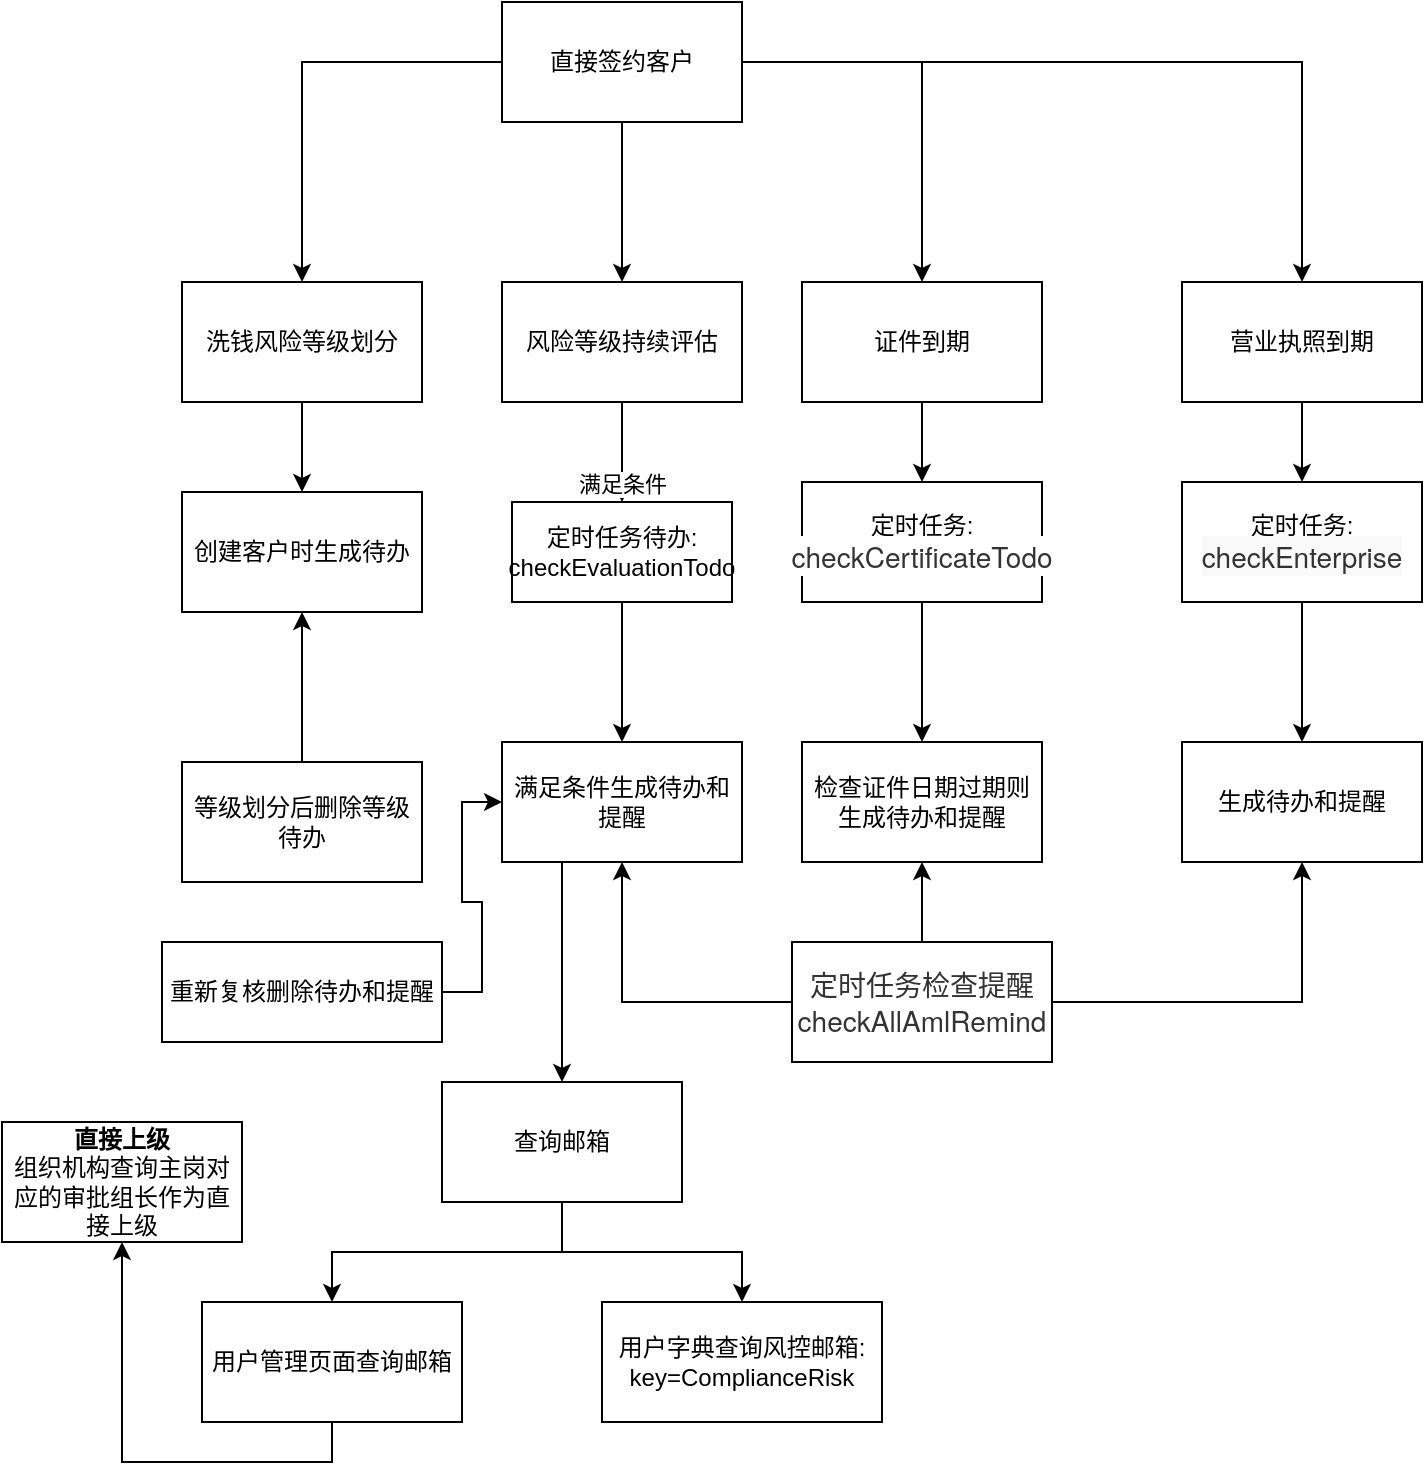 <mxfile version="20.2.3" type="github">
  <diagram id="ottksRULG6ciqNUr__1Q" name="第 1 页">
    <mxGraphModel dx="1422" dy="754" grid="1" gridSize="10" guides="1" tooltips="1" connect="1" arrows="1" fold="1" page="1" pageScale="1" pageWidth="827" pageHeight="1169" math="0" shadow="0">
      <root>
        <mxCell id="0" />
        <mxCell id="1" parent="0" />
        <mxCell id="wCgD_rgEjFfEsgJ52uTu-3" value="" style="edgeStyle=orthogonalEdgeStyle;rounded=0;orthogonalLoop=1;jettySize=auto;html=1;" parent="1" source="wCgD_rgEjFfEsgJ52uTu-1" target="wCgD_rgEjFfEsgJ52uTu-2" edge="1">
          <mxGeometry relative="1" as="geometry" />
        </mxCell>
        <mxCell id="wCgD_rgEjFfEsgJ52uTu-5" value="" style="edgeStyle=orthogonalEdgeStyle;rounded=0;orthogonalLoop=1;jettySize=auto;html=1;" parent="1" source="wCgD_rgEjFfEsgJ52uTu-1" target="wCgD_rgEjFfEsgJ52uTu-4" edge="1">
          <mxGeometry relative="1" as="geometry" />
        </mxCell>
        <mxCell id="wCgD_rgEjFfEsgJ52uTu-7" value="" style="edgeStyle=orthogonalEdgeStyle;rounded=0;orthogonalLoop=1;jettySize=auto;html=1;" parent="1" source="wCgD_rgEjFfEsgJ52uTu-1" target="wCgD_rgEjFfEsgJ52uTu-6" edge="1">
          <mxGeometry relative="1" as="geometry" />
        </mxCell>
        <mxCell id="wCgD_rgEjFfEsgJ52uTu-9" value="" style="edgeStyle=orthogonalEdgeStyle;rounded=0;orthogonalLoop=1;jettySize=auto;html=1;" parent="1" source="wCgD_rgEjFfEsgJ52uTu-1" target="wCgD_rgEjFfEsgJ52uTu-8" edge="1">
          <mxGeometry relative="1" as="geometry" />
        </mxCell>
        <mxCell id="wCgD_rgEjFfEsgJ52uTu-1" value="直接签约客户" style="rounded=0;whiteSpace=wrap;html=1;" parent="1" vertex="1">
          <mxGeometry x="320" y="90" width="120" height="60" as="geometry" />
        </mxCell>
        <mxCell id="wCgD_rgEjFfEsgJ52uTu-11" value="" style="edgeStyle=orthogonalEdgeStyle;rounded=0;orthogonalLoop=1;jettySize=auto;html=1;" parent="1" source="wCgD_rgEjFfEsgJ52uTu-2" target="wCgD_rgEjFfEsgJ52uTu-10" edge="1">
          <mxGeometry relative="1" as="geometry" />
        </mxCell>
        <mxCell id="wCgD_rgEjFfEsgJ52uTu-2" value="洗钱风险等级划分" style="rounded=0;whiteSpace=wrap;html=1;" parent="1" vertex="1">
          <mxGeometry x="160" y="230" width="120" height="60" as="geometry" />
        </mxCell>
        <mxCell id="wCgD_rgEjFfEsgJ52uTu-13" value="" style="edgeStyle=orthogonalEdgeStyle;rounded=0;orthogonalLoop=1;jettySize=auto;html=1;" parent="1" source="wCgD_rgEjFfEsgJ52uTu-4" target="wCgD_rgEjFfEsgJ52uTu-12" edge="1">
          <mxGeometry relative="1" as="geometry" />
        </mxCell>
        <mxCell id="wCgD_rgEjFfEsgJ52uTu-15" value="满足条件" style="edgeLabel;html=1;align=center;verticalAlign=middle;resizable=0;points=[];" parent="wCgD_rgEjFfEsgJ52uTu-13" vertex="1" connectable="0">
          <mxGeometry x="0.64" relative="1" as="geometry">
            <mxPoint as="offset" />
          </mxGeometry>
        </mxCell>
        <mxCell id="wCgD_rgEjFfEsgJ52uTu-4" value="风险等级持续评估" style="rounded=0;whiteSpace=wrap;html=1;" parent="1" vertex="1">
          <mxGeometry x="320" y="230" width="120" height="60" as="geometry" />
        </mxCell>
        <mxCell id="wCgD_rgEjFfEsgJ52uTu-24" value="" style="edgeStyle=orthogonalEdgeStyle;rounded=0;orthogonalLoop=1;jettySize=auto;html=1;" parent="1" source="wCgD_rgEjFfEsgJ52uTu-6" target="wCgD_rgEjFfEsgJ52uTu-23" edge="1">
          <mxGeometry relative="1" as="geometry" />
        </mxCell>
        <mxCell id="wCgD_rgEjFfEsgJ52uTu-6" value="证件到期" style="whiteSpace=wrap;html=1;rounded=0;" parent="1" vertex="1">
          <mxGeometry x="470" y="230" width="120" height="60" as="geometry" />
        </mxCell>
        <mxCell id="wCgD_rgEjFfEsgJ52uTu-36" value="" style="edgeStyle=orthogonalEdgeStyle;rounded=0;orthogonalLoop=1;jettySize=auto;html=1;" parent="1" source="wCgD_rgEjFfEsgJ52uTu-8" target="wCgD_rgEjFfEsgJ52uTu-35" edge="1">
          <mxGeometry relative="1" as="geometry" />
        </mxCell>
        <mxCell id="wCgD_rgEjFfEsgJ52uTu-8" value="营业执照到期" style="whiteSpace=wrap;html=1;rounded=0;" parent="1" vertex="1">
          <mxGeometry x="660" y="230" width="120" height="60" as="geometry" />
        </mxCell>
        <mxCell id="wCgD_rgEjFfEsgJ52uTu-10" value="创建客户时生成待办" style="whiteSpace=wrap;html=1;rounded=0;" parent="1" vertex="1">
          <mxGeometry x="160" y="335" width="120" height="60" as="geometry" />
        </mxCell>
        <mxCell id="wCgD_rgEjFfEsgJ52uTu-16" style="edgeStyle=orthogonalEdgeStyle;rounded=0;orthogonalLoop=1;jettySize=auto;html=1;entryX=0.5;entryY=0;entryDx=0;entryDy=0;" parent="1" source="wCgD_rgEjFfEsgJ52uTu-12" target="wCgD_rgEjFfEsgJ52uTu-17" edge="1">
          <mxGeometry relative="1" as="geometry">
            <mxPoint x="380" y="440" as="targetPoint" />
          </mxGeometry>
        </mxCell>
        <mxCell id="wCgD_rgEjFfEsgJ52uTu-12" value="定时任务待办:&lt;br&gt;checkEvaluationTodo" style="whiteSpace=wrap;html=1;rounded=0;" parent="1" vertex="1">
          <mxGeometry x="325" y="340" width="110" height="50" as="geometry" />
        </mxCell>
        <mxCell id="wCgD_rgEjFfEsgJ52uTu-43" value="" style="edgeStyle=orthogonalEdgeStyle;rounded=0;orthogonalLoop=1;jettySize=auto;html=1;exitX=0.25;exitY=1;exitDx=0;exitDy=0;" parent="1" source="wCgD_rgEjFfEsgJ52uTu-17" target="wCgD_rgEjFfEsgJ52uTu-42" edge="1">
          <mxGeometry relative="1" as="geometry" />
        </mxCell>
        <mxCell id="wCgD_rgEjFfEsgJ52uTu-17" value="满足条件生成待办和提醒" style="whiteSpace=wrap;html=1;" parent="1" vertex="1">
          <mxGeometry x="320" y="460" width="120" height="60" as="geometry" />
        </mxCell>
        <mxCell id="wCgD_rgEjFfEsgJ52uTu-27" style="edgeStyle=orthogonalEdgeStyle;rounded=0;orthogonalLoop=1;jettySize=auto;html=1;" parent="1" source="wCgD_rgEjFfEsgJ52uTu-19" target="wCgD_rgEjFfEsgJ52uTu-17" edge="1">
          <mxGeometry relative="1" as="geometry" />
        </mxCell>
        <mxCell id="wCgD_rgEjFfEsgJ52uTu-31" style="edgeStyle=orthogonalEdgeStyle;rounded=0;orthogonalLoop=1;jettySize=auto;html=1;exitX=0.5;exitY=0;exitDx=0;exitDy=0;entryX=0.5;entryY=1;entryDx=0;entryDy=0;" parent="1" source="wCgD_rgEjFfEsgJ52uTu-19" target="wCgD_rgEjFfEsgJ52uTu-30" edge="1">
          <mxGeometry relative="1" as="geometry" />
        </mxCell>
        <mxCell id="wCgD_rgEjFfEsgJ52uTu-39" style="edgeStyle=orthogonalEdgeStyle;rounded=0;orthogonalLoop=1;jettySize=auto;html=1;entryX=0.5;entryY=1;entryDx=0;entryDy=0;" parent="1" source="wCgD_rgEjFfEsgJ52uTu-19" target="wCgD_rgEjFfEsgJ52uTu-37" edge="1">
          <mxGeometry relative="1" as="geometry" />
        </mxCell>
        <mxCell id="wCgD_rgEjFfEsgJ52uTu-19" value="&lt;span style=&quot;color: rgb(51, 51, 51); font-family: &amp;quot;Source Sans Pro&amp;quot;, &amp;quot;Helvetica Neue&amp;quot;, Helvetica, Arial, sans-serif; font-size: 14px; text-align: start; background-color: rgb(255, 255, 255);&quot;&gt;定时任务检查提醒checkAllAmlRemind&lt;/span&gt;" style="rounded=0;whiteSpace=wrap;html=1;" parent="1" vertex="1">
          <mxGeometry x="465" y="560" width="130" height="60" as="geometry" />
        </mxCell>
        <mxCell id="wCgD_rgEjFfEsgJ52uTu-22" style="edgeStyle=orthogonalEdgeStyle;rounded=0;orthogonalLoop=1;jettySize=auto;html=1;entryX=0;entryY=0.5;entryDx=0;entryDy=0;" parent="1" source="wCgD_rgEjFfEsgJ52uTu-21" target="wCgD_rgEjFfEsgJ52uTu-17" edge="1">
          <mxGeometry relative="1" as="geometry" />
        </mxCell>
        <mxCell id="wCgD_rgEjFfEsgJ52uTu-21" value="重新复核删除待办和提醒" style="rounded=0;whiteSpace=wrap;html=1;" parent="1" vertex="1">
          <mxGeometry x="150" y="560" width="140" height="50" as="geometry" />
        </mxCell>
        <mxCell id="wCgD_rgEjFfEsgJ52uTu-26" value="" style="edgeStyle=orthogonalEdgeStyle;rounded=0;orthogonalLoop=1;jettySize=auto;html=1;entryX=0.5;entryY=0;entryDx=0;entryDy=0;" parent="1" source="wCgD_rgEjFfEsgJ52uTu-23" target="wCgD_rgEjFfEsgJ52uTu-30" edge="1">
          <mxGeometry relative="1" as="geometry">
            <mxPoint x="530" y="460" as="targetPoint" />
          </mxGeometry>
        </mxCell>
        <mxCell id="wCgD_rgEjFfEsgJ52uTu-23" value="定时任务:&lt;br&gt;&lt;span style=&quot;color: rgb(51, 51, 51); font-family: &amp;quot;Source Sans Pro&amp;quot;, &amp;quot;Helvetica Neue&amp;quot;, Helvetica, Arial, sans-serif; font-size: 14px; text-align: start; background-color: rgb(255, 255, 255);&quot;&gt;checkCertificateTodo&lt;/span&gt;" style="whiteSpace=wrap;html=1;rounded=0;" parent="1" vertex="1">
          <mxGeometry x="470" y="330" width="120" height="60" as="geometry" />
        </mxCell>
        <mxCell id="wCgD_rgEjFfEsgJ52uTu-30" value="检查证件日期过期则生成待办和提醒" style="rounded=0;whiteSpace=wrap;html=1;" parent="1" vertex="1">
          <mxGeometry x="470" y="460" width="120" height="60" as="geometry" />
        </mxCell>
        <mxCell id="wCgD_rgEjFfEsgJ52uTu-38" value="" style="edgeStyle=orthogonalEdgeStyle;rounded=0;orthogonalLoop=1;jettySize=auto;html=1;" parent="1" source="wCgD_rgEjFfEsgJ52uTu-35" target="wCgD_rgEjFfEsgJ52uTu-37" edge="1">
          <mxGeometry relative="1" as="geometry" />
        </mxCell>
        <mxCell id="wCgD_rgEjFfEsgJ52uTu-35" value="定时任务:&lt;br&gt;&lt;span style=&quot;color: rgb(51, 51, 51); font-family: &amp;quot;Source Sans Pro&amp;quot;, &amp;quot;Helvetica Neue&amp;quot;, Helvetica, Arial, sans-serif; font-size: 14px; text-align: start; background-color: rgb(249, 249, 249);&quot;&gt;checkEnterprise&lt;/span&gt;" style="whiteSpace=wrap;html=1;rounded=0;" parent="1" vertex="1">
          <mxGeometry x="660" y="330" width="120" height="60" as="geometry" />
        </mxCell>
        <mxCell id="wCgD_rgEjFfEsgJ52uTu-37" value="生成待办和提醒" style="whiteSpace=wrap;html=1;rounded=0;" parent="1" vertex="1">
          <mxGeometry x="660" y="460" width="120" height="60" as="geometry" />
        </mxCell>
        <mxCell id="wCgD_rgEjFfEsgJ52uTu-41" style="edgeStyle=orthogonalEdgeStyle;rounded=0;orthogonalLoop=1;jettySize=auto;html=1;" parent="1" source="wCgD_rgEjFfEsgJ52uTu-40" target="wCgD_rgEjFfEsgJ52uTu-10" edge="1">
          <mxGeometry relative="1" as="geometry" />
        </mxCell>
        <mxCell id="wCgD_rgEjFfEsgJ52uTu-40" value="等级划分后删除等级待办" style="rounded=0;whiteSpace=wrap;html=1;" parent="1" vertex="1">
          <mxGeometry x="160" y="470" width="120" height="60" as="geometry" />
        </mxCell>
        <mxCell id="wCgD_rgEjFfEsgJ52uTu-45" value="" style="edgeStyle=orthogonalEdgeStyle;rounded=0;orthogonalLoop=1;jettySize=auto;html=1;" parent="1" source="wCgD_rgEjFfEsgJ52uTu-42" target="wCgD_rgEjFfEsgJ52uTu-44" edge="1">
          <mxGeometry relative="1" as="geometry" />
        </mxCell>
        <mxCell id="wCgD_rgEjFfEsgJ52uTu-47" value="" style="edgeStyle=orthogonalEdgeStyle;rounded=0;orthogonalLoop=1;jettySize=auto;html=1;exitX=0.5;exitY=1;exitDx=0;exitDy=0;" parent="1" source="wCgD_rgEjFfEsgJ52uTu-44" target="wCgD_rgEjFfEsgJ52uTu-46" edge="1">
          <mxGeometry relative="1" as="geometry" />
        </mxCell>
        <mxCell id="dIB8aLwUcw55asb0xoOj-2" value="" style="edgeStyle=orthogonalEdgeStyle;rounded=0;orthogonalLoop=1;jettySize=auto;html=1;" edge="1" parent="1" source="wCgD_rgEjFfEsgJ52uTu-42" target="dIB8aLwUcw55asb0xoOj-1">
          <mxGeometry relative="1" as="geometry" />
        </mxCell>
        <mxCell id="wCgD_rgEjFfEsgJ52uTu-42" value="查询邮箱" style="whiteSpace=wrap;html=1;" parent="1" vertex="1">
          <mxGeometry x="290" y="630" width="120" height="60" as="geometry" />
        </mxCell>
        <mxCell id="wCgD_rgEjFfEsgJ52uTu-44" value="用户管理页面查询邮箱" style="whiteSpace=wrap;html=1;" parent="1" vertex="1">
          <mxGeometry x="170" y="740" width="130" height="60" as="geometry" />
        </mxCell>
        <mxCell id="wCgD_rgEjFfEsgJ52uTu-46" value="&lt;b&gt;直接上级&lt;/b&gt;&lt;br&gt;组织机构查询主岗对应的审批组长作为直接上级" style="whiteSpace=wrap;html=1;" parent="1" vertex="1">
          <mxGeometry x="70" y="650" width="120" height="60" as="geometry" />
        </mxCell>
        <mxCell id="dIB8aLwUcw55asb0xoOj-1" value="用户字典查询风控邮箱:&lt;br&gt;key=ComplianceRisk" style="whiteSpace=wrap;html=1;" vertex="1" parent="1">
          <mxGeometry x="370" y="740" width="140" height="60" as="geometry" />
        </mxCell>
      </root>
    </mxGraphModel>
  </diagram>
</mxfile>
